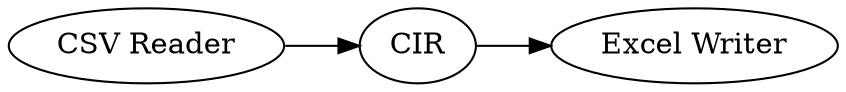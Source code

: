 digraph {
	107 [label="CSV Reader"]
	108 [label=CIR]
	109 [label="Excel Writer"]
	107 -> 108
	108 -> 109
	rankdir=LR
}
